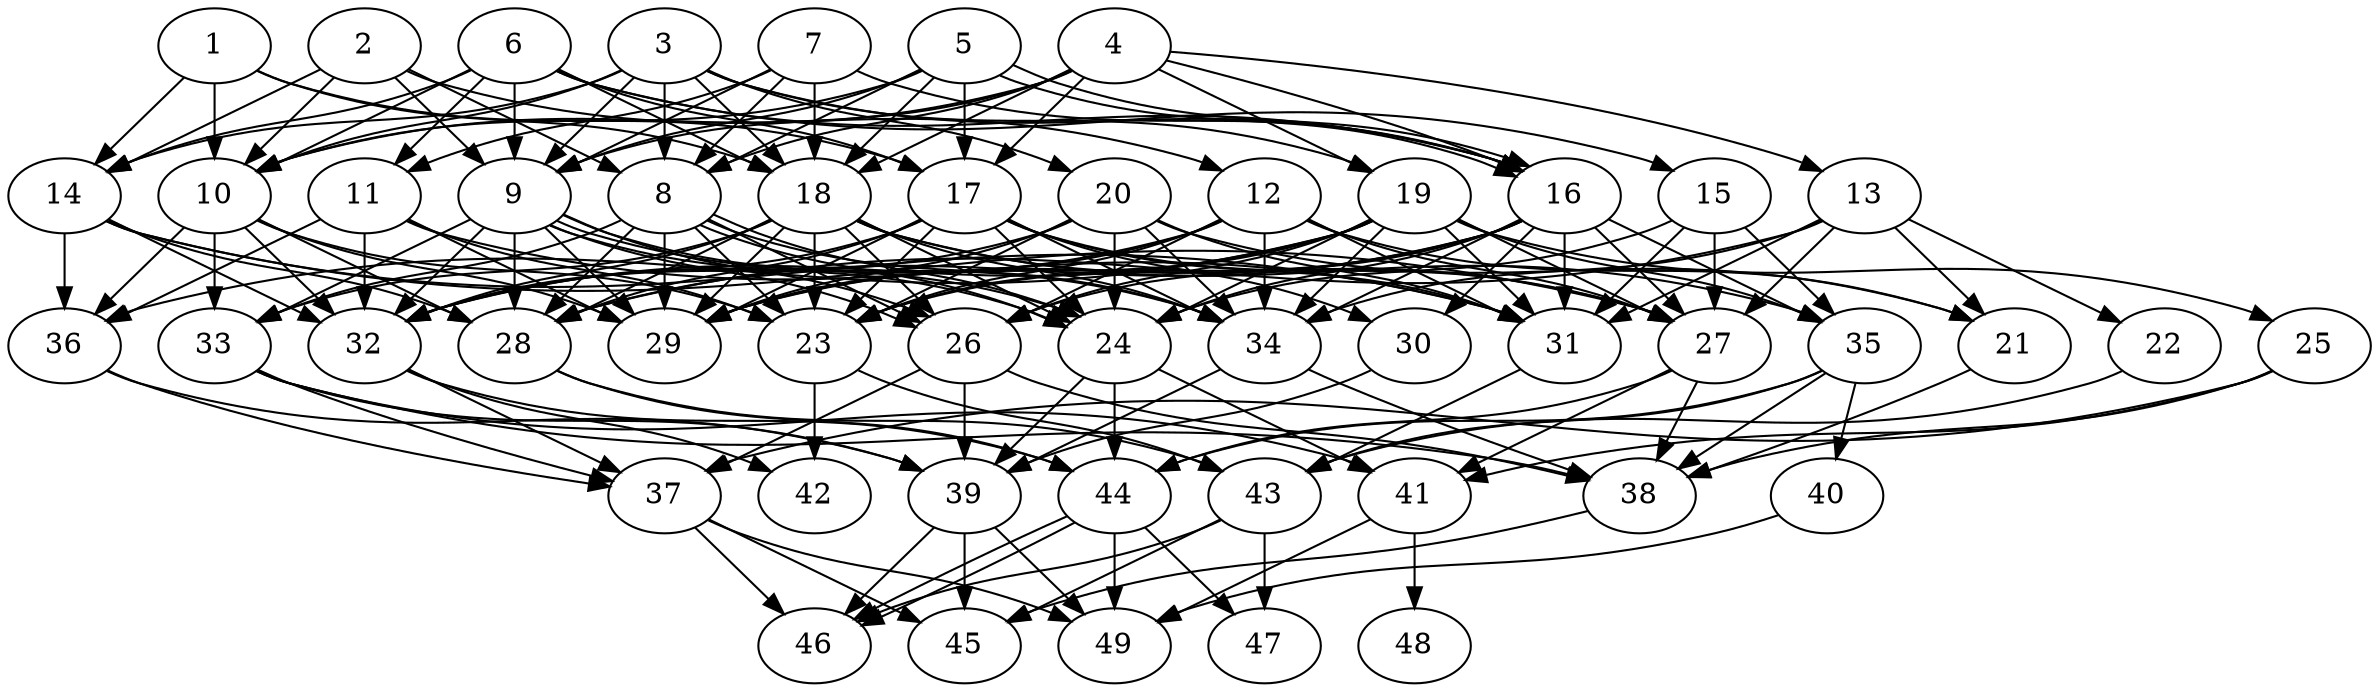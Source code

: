 // DAG (tier=3-complex, mode=compute, n=49, ccr=0.476, fat=0.767, density=0.763, regular=0.269, jump=0.338, mindata=1048576, maxdata=16777216)
// DAG automatically generated by daggen at Sun Aug 24 16:33:34 2025
// /home/ermia/Project/Environments/daggen/bin/daggen --dot --ccr 0.476 --fat 0.767 --regular 0.269 --density 0.763 --jump 0.338 --mindata 1048576 --maxdata 16777216 -n 49 
digraph G {
  1 [size="739485264249444368384", alpha="0.20", expect_size="369742632124722184192"]
  1 -> 10 [size ="654198689497088"]
  1 -> 14 [size ="654198689497088"]
  1 -> 17 [size ="654198689497088"]
  1 -> 18 [size ="654198689497088"]
  2 [size="532417874740903936000", alpha="0.16", expect_size="266208937370451968000"]
  2 -> 8 [size ="525523012812800"]
  2 -> 9 [size ="525523012812800"]
  2 -> 10 [size ="525523012812800"]
  2 -> 12 [size ="525523012812800"]
  2 -> 14 [size ="525523012812800"]
  3 [size="14379801421860000", alpha="0.12", expect_size="7189900710930000"]
  3 -> 8 [size ="263066746880000"]
  3 -> 9 [size ="263066746880000"]
  3 -> 10 [size ="263066746880000"]
  3 -> 14 [size ="263066746880000"]
  3 -> 16 [size ="263066746880000"]
  3 -> 18 [size ="263066746880000"]
  3 -> 19 [size ="263066746880000"]
  3 -> 20 [size ="263066746880000"]
  4 [size="27693878464937860", alpha="0.00", expect_size="13846939232468930"]
  4 -> 8 [size ="1279244273451008"]
  4 -> 9 [size ="1279244273451008"]
  4 -> 10 [size ="1279244273451008"]
  4 -> 13 [size ="1279244273451008"]
  4 -> 16 [size ="1279244273451008"]
  4 -> 17 [size ="1279244273451008"]
  4 -> 18 [size ="1279244273451008"]
  4 -> 19 [size ="1279244273451008"]
  5 [size="653379115904323813376", alpha="0.06", expect_size="326689557952161906688"]
  5 -> 8 [size ="602374833963008"]
  5 -> 9 [size ="602374833963008"]
  5 -> 10 [size ="602374833963008"]
  5 -> 16 [size ="602374833963008"]
  5 -> 16 [size ="602374833963008"]
  5 -> 17 [size ="602374833963008"]
  5 -> 18 [size ="602374833963008"]
  6 [size="43033721725646448", alpha="0.15", expect_size="21516860862823224"]
  6 -> 9 [size ="19202941386752"]
  6 -> 10 [size ="19202941386752"]
  6 -> 11 [size ="19202941386752"]
  6 -> 14 [size ="19202941386752"]
  6 -> 15 [size ="19202941386752"]
  6 -> 16 [size ="19202941386752"]
  6 -> 17 [size ="19202941386752"]
  6 -> 18 [size ="19202941386752"]
  7 [size="67409321327160024", alpha="0.03", expect_size="33704660663580012"]
  7 -> 8 [size ="1617266789580800"]
  7 -> 9 [size ="1617266789580800"]
  7 -> 11 [size ="1617266789580800"]
  7 -> 16 [size ="1617266789580800"]
  7 -> 18 [size ="1617266789580800"]
  8 [size="1176727399153270784", alpha="0.10", expect_size="588363699576635392"]
  8 -> 23 [size ="8916763148288"]
  8 -> 24 [size ="8916763148288"]
  8 -> 24 [size ="8916763148288"]
  8 -> 26 [size ="8916763148288"]
  8 -> 28 [size ="8916763148288"]
  8 -> 29 [size ="8916763148288"]
  8 -> 33 [size ="8916763148288"]
  8 -> 34 [size ="8916763148288"]
  9 [size="95836497623662985216", alpha="0.13", expect_size="47918248811831492608"]
  9 -> 24 [size ="167536951820288"]
  9 -> 24 [size ="167536951820288"]
  9 -> 26 [size ="167536951820288"]
  9 -> 26 [size ="167536951820288"]
  9 -> 28 [size ="167536951820288"]
  9 -> 29 [size ="167536951820288"]
  9 -> 32 [size ="167536951820288"]
  9 -> 33 [size ="167536951820288"]
  9 -> 34 [size ="167536951820288"]
  10 [size="1207813523111936000", alpha="0.06", expect_size="603906761555968000"]
  10 -> 23 [size ="9073118412800"]
  10 -> 28 [size ="9073118412800"]
  10 -> 29 [size ="9073118412800"]
  10 -> 32 [size ="9073118412800"]
  10 -> 33 [size ="9073118412800"]
  10 -> 36 [size ="9073118412800"]
  11 [size="357819060033618444288", alpha="0.02", expect_size="178909530016809222144"]
  11 -> 23 [size ="403210934157312"]
  11 -> 29 [size ="403210934157312"]
  11 -> 31 [size ="403210934157312"]
  11 -> 32 [size ="403210934157312"]
  11 -> 36 [size ="403210934157312"]
  12 [size="3470274719754747904000", alpha="0.08", expect_size="1735137359877373952000"]
  12 -> 21 [size ="1833718041804800"]
  12 -> 23 [size ="1833718041804800"]
  12 -> 26 [size ="1833718041804800"]
  12 -> 27 [size ="1833718041804800"]
  12 -> 29 [size ="1833718041804800"]
  12 -> 31 [size ="1833718041804800"]
  12 -> 32 [size ="1833718041804800"]
  12 -> 34 [size ="1833718041804800"]
  13 [size="178113711557702816", alpha="0.04", expect_size="89056855778851408"]
  13 -> 21 [size ="100948181516288"]
  13 -> 22 [size ="100948181516288"]
  13 -> 27 [size ="100948181516288"]
  13 -> 28 [size ="100948181516288"]
  13 -> 31 [size ="100948181516288"]
  13 -> 34 [size ="100948181516288"]
  14 [size="424781449096020885504", alpha="0.05", expect_size="212390724548010442752"]
  14 -> 27 [size ="452064442318848"]
  14 -> 28 [size ="452064442318848"]
  14 -> 31 [size ="452064442318848"]
  14 -> 32 [size ="452064442318848"]
  14 -> 36 [size ="452064442318848"]
  15 [size="1608021409487812296704", alpha="0.14", expect_size="804010704743906148352"]
  15 -> 24 [size ="1098039267688448"]
  15 -> 27 [size ="1098039267688448"]
  15 -> 31 [size ="1098039267688448"]
  15 -> 35 [size ="1098039267688448"]
  16 [size="13960440361545846", alpha="0.20", expect_size="6980220180772923"]
  16 -> 23 [size ="1386657446100992"]
  16 -> 24 [size ="1386657446100992"]
  16 -> 26 [size ="1386657446100992"]
  16 -> 27 [size ="1386657446100992"]
  16 -> 28 [size ="1386657446100992"]
  16 -> 29 [size ="1386657446100992"]
  16 -> 30 [size ="1386657446100992"]
  16 -> 31 [size ="1386657446100992"]
  16 -> 34 [size ="1386657446100992"]
  16 -> 35 [size ="1386657446100992"]
  17 [size="59829139334686744", alpha="0.15", expect_size="29914569667343372"]
  17 -> 23 [size ="1309042815270912"]
  17 -> 24 [size ="1309042815270912"]
  17 -> 27 [size ="1309042815270912"]
  17 -> 28 [size ="1309042815270912"]
  17 -> 29 [size ="1309042815270912"]
  17 -> 30 [size ="1309042815270912"]
  17 -> 31 [size ="1309042815270912"]
  17 -> 32 [size ="1309042815270912"]
  17 -> 34 [size ="1309042815270912"]
  18 [size="2494499188881393", alpha="0.12", expect_size="1247249594440696"]
  18 -> 23 [size ="168062204510208"]
  18 -> 24 [size ="168062204510208"]
  18 -> 26 [size ="168062204510208"]
  18 -> 27 [size ="168062204510208"]
  18 -> 28 [size ="168062204510208"]
  18 -> 29 [size ="168062204510208"]
  18 -> 32 [size ="168062204510208"]
  18 -> 33 [size ="168062204510208"]
  18 -> 34 [size ="168062204510208"]
  18 -> 35 [size ="168062204510208"]
  19 [size="2314652026471100448768", alpha="0.13", expect_size="1157326013235550224384"]
  19 -> 23 [size ="1399846644744192"]
  19 -> 24 [size ="1399846644744192"]
  19 -> 25 [size ="1399846644744192"]
  19 -> 26 [size ="1399846644744192"]
  19 -> 27 [size ="1399846644744192"]
  19 -> 29 [size ="1399846644744192"]
  19 -> 31 [size ="1399846644744192"]
  19 -> 32 [size ="1399846644744192"]
  19 -> 34 [size ="1399846644744192"]
  19 -> 35 [size ="1399846644744192"]
  19 -> 36 [size ="1399846644744192"]
  20 [size="815827779584000000000", alpha="0.14", expect_size="407913889792000000000"]
  20 -> 21 [size ="698482688000000"]
  20 -> 23 [size ="698482688000000"]
  20 -> 24 [size ="698482688000000"]
  20 -> 29 [size ="698482688000000"]
  20 -> 31 [size ="698482688000000"]
  20 -> 32 [size ="698482688000000"]
  20 -> 34 [size ="698482688000000"]
  21 [size="1227599971663176704", alpha="0.17", expect_size="613799985831588352"]
  21 -> 38 [size ="536736702660608"]
  22 [size="4083729895172585472", alpha="0.10", expect_size="2041864947586292736"]
  22 -> 43 [size ="1566881991360512"]
  23 [size="1632265175827985408", alpha="0.08", expect_size="816132587913992704"]
  23 -> 42 [size ="981167033548800"]
  23 -> 43 [size ="981167033548800"]
  24 [size="821473316537907544064", alpha="0.06", expect_size="410736658268953772032"]
  24 -> 39 [size ="701701321392128"]
  24 -> 41 [size ="701701321392128"]
  24 -> 44 [size ="701701321392128"]
  25 [size="273627875973033", alpha="0.05", expect_size="136813937986516"]
  25 -> 37 [size ="22921107996672"]
  25 -> 38 [size ="22921107996672"]
  25 -> 41 [size ="22921107996672"]
  26 [size="69563078257283776", alpha="0.19", expect_size="34781539128641888"]
  26 -> 37 [size ="132878906163200"]
  26 -> 38 [size ="132878906163200"]
  26 -> 39 [size ="132878906163200"]
  27 [size="3431690484169310208", alpha="0.11", expect_size="1715845242084655104"]
  27 -> 38 [size ="18201006047232"]
  27 -> 41 [size ="18201006047232"]
  27 -> 44 [size ="18201006047232"]
  28 [size="27526938679204460", alpha="0.19", expect_size="13763469339602230"]
  28 -> 43 [size ="591336600240128"]
  28 -> 44 [size ="591336600240128"]
  29 [size="490389587398936756224", alpha="0.05", expect_size="245194793699468378112"]
  30 [size="123069633392902896", alpha="0.12", expect_size="61534816696451448"]
  30 -> 39 [size ="2080106424041472"]
  31 [size="1220939764665110272", alpha="0.19", expect_size="610469882332555136"]
  31 -> 43 [size ="441291187945472"]
  32 [size="8506633189199372", alpha="0.07", expect_size="4253316594599686"]
  32 -> 37 [size ="276577136934912"]
  32 -> 42 [size ="276577136934912"]
  32 -> 44 [size ="276577136934912"]
  33 [size="566387460704180928", alpha="0.13", expect_size="283193730352090464"]
  33 -> 37 [size ="584174482227200"]
  33 -> 38 [size ="584174482227200"]
  33 -> 39 [size ="584174482227200"]
  33 -> 41 [size ="584174482227200"]
  34 [size="196659746935287054336", alpha="0.07", expect_size="98329873467643527168"]
  34 -> 38 [size ="270541340540928"]
  34 -> 39 [size ="270541340540928"]
  35 [size="16797356713337421824", alpha="0.12", expect_size="8398678356668710912"]
  35 -> 38 [size ="52470751428608"]
  35 -> 40 [size ="52470751428608"]
  35 -> 43 [size ="52470751428608"]
  35 -> 44 [size ="52470751428608"]
  36 [size="4230349712945227759616", alpha="0.08", expect_size="2115174856472613879808"]
  36 -> 37 [size ="2092541923033088"]
  36 -> 39 [size ="2092541923033088"]
  37 [size="5140945675656632", alpha="0.04", expect_size="2570472837828316"]
  37 -> 45 [size ="202727959298048"]
  37 -> 46 [size ="202727959298048"]
  37 -> 49 [size ="202727959298048"]
  38 [size="95194594220594692096", alpha="0.13", expect_size="47597297110297346048"]
  38 -> 45 [size ="166788016898048"]
  39 [size="287588008533545713664", alpha="0.13", expect_size="143794004266772856832"]
  39 -> 45 [size ="348554346364928"]
  39 -> 46 [size ="348554346364928"]
  39 -> 49 [size ="348554346364928"]
  40 [size="363895026127734208", alpha="0.14", expect_size="181947513063867104"]
  40 -> 49 [size ="160489808068608"]
  41 [size="18253602780323756", alpha="0.06", expect_size="9126801390161878"]
  41 -> 48 [size ="10579116818432"]
  41 -> 49 [size ="10579116818432"]
  42 [size="21569710825276340", alpha="0.04", expect_size="10784855412638170"]
  43 [size="152901051611246231552", alpha="0.05", expect_size="76450525805623115776"]
  43 -> 45 [size ="228751333916672"]
  43 -> 46 [size ="228751333916672"]
  43 -> 47 [size ="228751333916672"]
  44 [size="25818626985251344", alpha="0.18", expect_size="12909313492625672"]
  44 -> 46 [size ="1054334955552768"]
  44 -> 46 [size ="1054334955552768"]
  44 -> 47 [size ="1054334955552768"]
  44 -> 49 [size ="1054334955552768"]
  45 [size="1175700486907108524032", alpha="0.17", expect_size="587850243453554262016"]
  46 [size="3300934956040382976", alpha="0.01", expect_size="1650467478020191488"]
  47 [size="2106729556264737570816", alpha="0.19", expect_size="1053364778132368785408"]
  48 [size="70933679718131936", alpha="0.16", expect_size="35466839859065968"]
  49 [size="141657109610563136", alpha="0.09", expect_size="70828554805281568"]
}